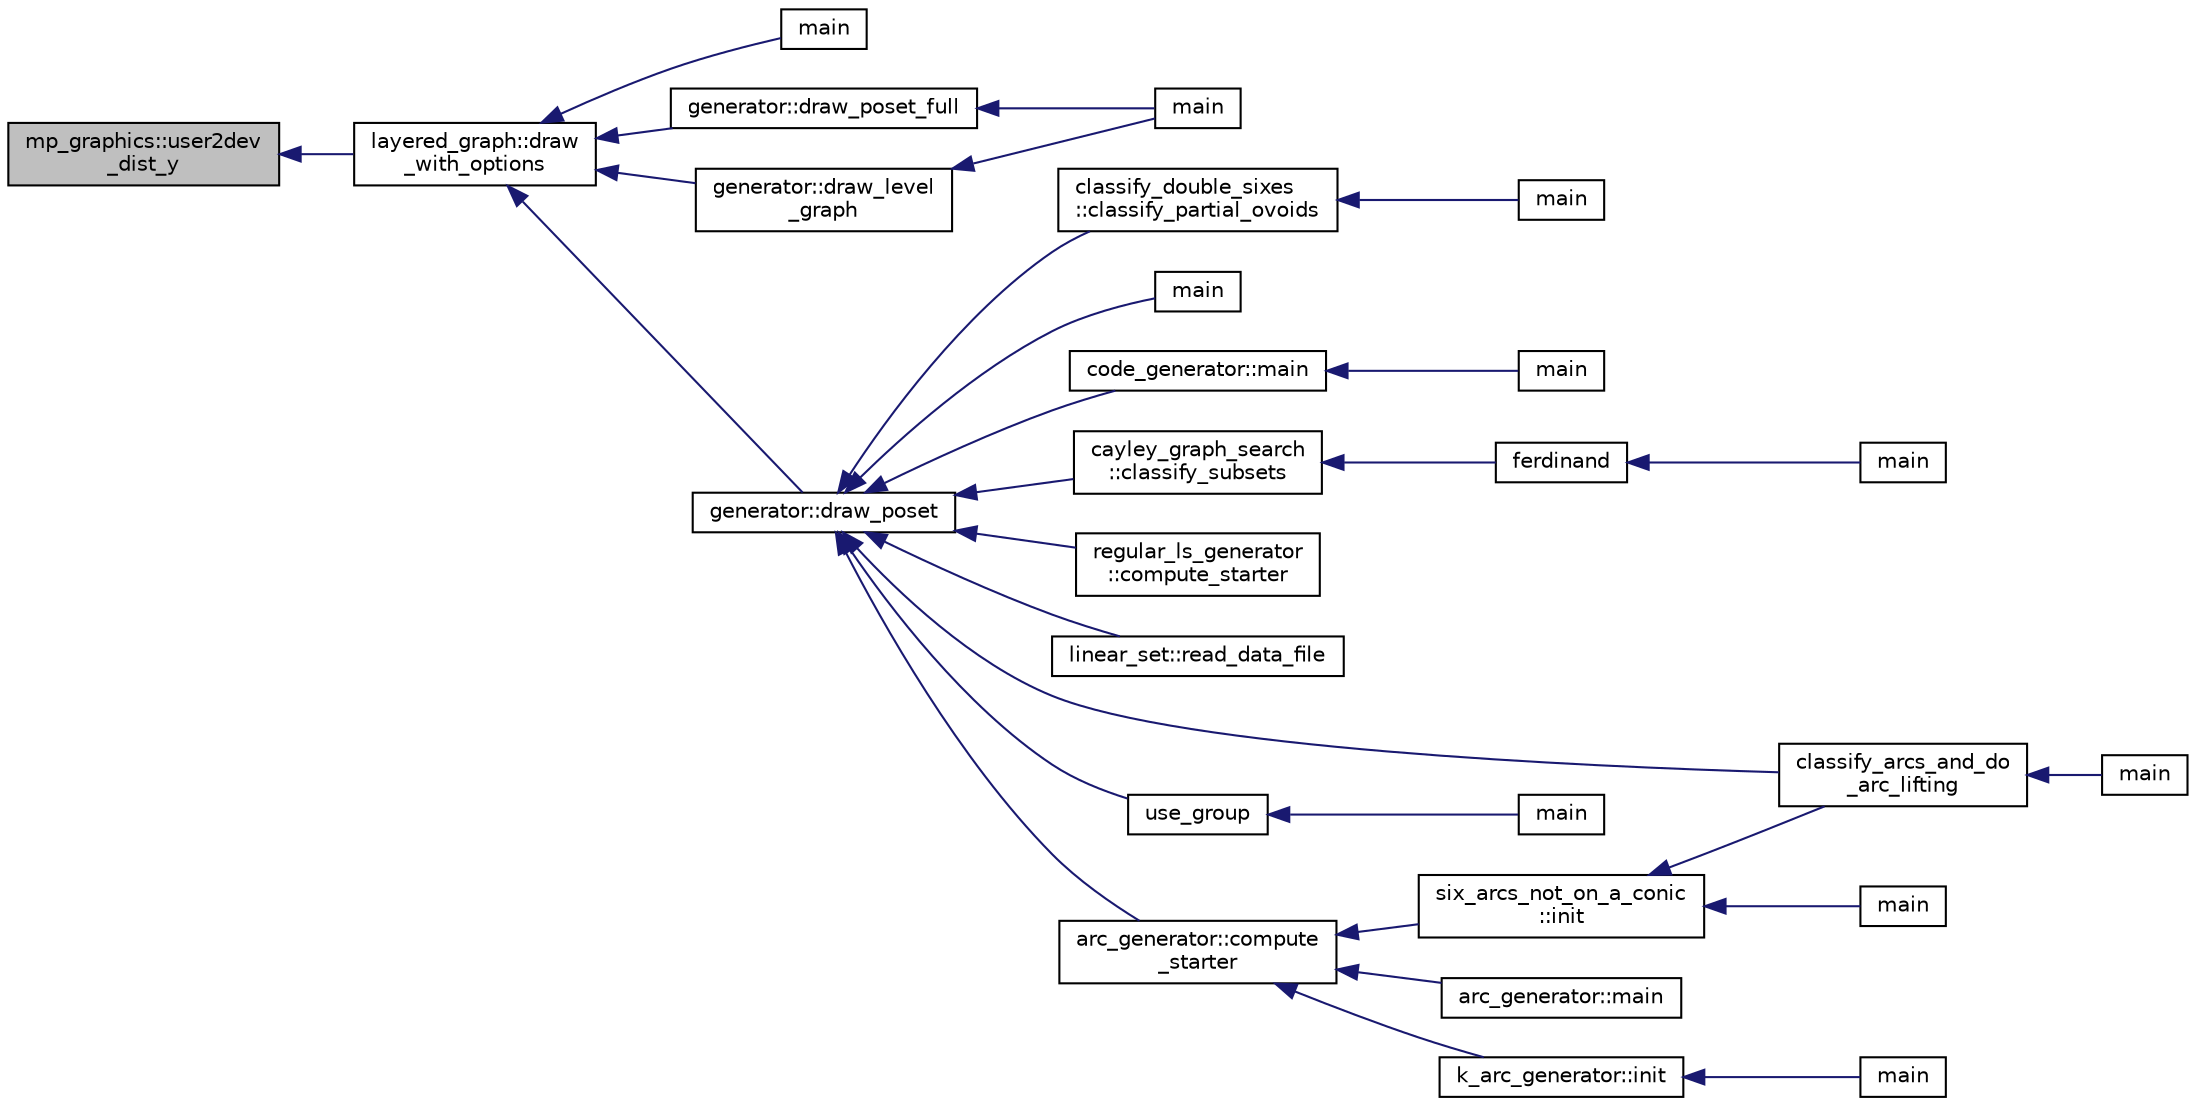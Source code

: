 digraph "mp_graphics::user2dev_dist_y"
{
  edge [fontname="Helvetica",fontsize="10",labelfontname="Helvetica",labelfontsize="10"];
  node [fontname="Helvetica",fontsize="10",shape=record];
  rankdir="LR";
  Node8407 [label="mp_graphics::user2dev\l_dist_y",height=0.2,width=0.4,color="black", fillcolor="grey75", style="filled", fontcolor="black"];
  Node8407 -> Node8408 [dir="back",color="midnightblue",fontsize="10",style="solid",fontname="Helvetica"];
  Node8408 [label="layered_graph::draw\l_with_options",height=0.2,width=0.4,color="black", fillcolor="white", style="filled",URL="$da/db1/classlayered__graph.html#a4c76e40c6cf5bfb2ab2df20c33e846bc"];
  Node8408 -> Node8409 [dir="back",color="midnightblue",fontsize="10",style="solid",fontname="Helvetica"];
  Node8409 [label="main",height=0.2,width=0.4,color="black", fillcolor="white", style="filled",URL="$da/d62/layered__graph__main_8_c.html#a217dbf8b442f20279ea00b898af96f52"];
  Node8408 -> Node8410 [dir="back",color="midnightblue",fontsize="10",style="solid",fontname="Helvetica"];
  Node8410 [label="generator::draw_poset_full",height=0.2,width=0.4,color="black", fillcolor="white", style="filled",URL="$d7/d73/classgenerator.html#a6f7f90e50993905db31342536ac59d8c"];
  Node8410 -> Node8411 [dir="back",color="midnightblue",fontsize="10",style="solid",fontname="Helvetica"];
  Node8411 [label="main",height=0.2,width=0.4,color="black", fillcolor="white", style="filled",URL="$de/d2d/graph_2graph_8_c.html#a217dbf8b442f20279ea00b898af96f52"];
  Node8408 -> Node8412 [dir="back",color="midnightblue",fontsize="10",style="solid",fontname="Helvetica"];
  Node8412 [label="generator::draw_poset",height=0.2,width=0.4,color="black", fillcolor="white", style="filled",URL="$d7/d73/classgenerator.html#aa4f99c75a86701ba85e514a294efdf3a"];
  Node8412 -> Node8413 [dir="back",color="midnightblue",fontsize="10",style="solid",fontname="Helvetica"];
  Node8413 [label="main",height=0.2,width=0.4,color="black", fillcolor="white", style="filled",URL="$d1/d5e/blt__main_8_c.html#a217dbf8b442f20279ea00b898af96f52"];
  Node8412 -> Node8414 [dir="back",color="midnightblue",fontsize="10",style="solid",fontname="Helvetica"];
  Node8414 [label="code_generator::main",height=0.2,width=0.4,color="black", fillcolor="white", style="filled",URL="$db/d37/classcode__generator.html#ab3cf3a306e4032c2b471ac95321c599f"];
  Node8414 -> Node8415 [dir="back",color="midnightblue",fontsize="10",style="solid",fontname="Helvetica"];
  Node8415 [label="main",height=0.2,width=0.4,color="black", fillcolor="white", style="filled",URL="$d4/d4f/codes_8_c.html#a217dbf8b442f20279ea00b898af96f52"];
  Node8412 -> Node8416 [dir="back",color="midnightblue",fontsize="10",style="solid",fontname="Helvetica"];
  Node8416 [label="cayley_graph_search\l::classify_subsets",height=0.2,width=0.4,color="black", fillcolor="white", style="filled",URL="$de/dae/classcayley__graph__search.html#a4cf8a90752e018a281481ac80ad52c4b"];
  Node8416 -> Node8417 [dir="back",color="midnightblue",fontsize="10",style="solid",fontname="Helvetica"];
  Node8417 [label="ferdinand",height=0.2,width=0.4,color="black", fillcolor="white", style="filled",URL="$da/df3/ferdinand_8_c.html#a322b57727d23cf5a0932f11c30ea18d9"];
  Node8417 -> Node8418 [dir="back",color="midnightblue",fontsize="10",style="solid",fontname="Helvetica"];
  Node8418 [label="main",height=0.2,width=0.4,color="black", fillcolor="white", style="filled",URL="$da/df3/ferdinand_8_c.html#a3c04138a5bfe5d72780bb7e82a18e627"];
  Node8412 -> Node8419 [dir="back",color="midnightblue",fontsize="10",style="solid",fontname="Helvetica"];
  Node8419 [label="regular_ls_generator\l::compute_starter",height=0.2,width=0.4,color="black", fillcolor="white", style="filled",URL="$d2/dd8/classregular__ls__generator.html#aa38907741058694a73194b02ceb4a53d"];
  Node8412 -> Node8420 [dir="back",color="midnightblue",fontsize="10",style="solid",fontname="Helvetica"];
  Node8420 [label="linear_set::read_data_file",height=0.2,width=0.4,color="black", fillcolor="white", style="filled",URL="$dd/d86/classlinear__set.html#a9a5cd28cc81be7ee41002b2e3114c2cb"];
  Node8412 -> Node8421 [dir="back",color="midnightblue",fontsize="10",style="solid",fontname="Helvetica"];
  Node8421 [label="classify_arcs_and_do\l_arc_lifting",height=0.2,width=0.4,color="black", fillcolor="white", style="filled",URL="$d6/dc3/arc__lifting__main_8_c.html#afdd7be16f16b8c71e9a72fe5f6a0b59c"];
  Node8421 -> Node8422 [dir="back",color="midnightblue",fontsize="10",style="solid",fontname="Helvetica"];
  Node8422 [label="main",height=0.2,width=0.4,color="black", fillcolor="white", style="filled",URL="$d6/dc3/arc__lifting__main_8_c.html#a217dbf8b442f20279ea00b898af96f52"];
  Node8412 -> Node8423 [dir="back",color="midnightblue",fontsize="10",style="solid",fontname="Helvetica"];
  Node8423 [label="use_group",height=0.2,width=0.4,color="black", fillcolor="white", style="filled",URL="$d9/d9f/all__cliques_8_c.html#aba62531e97173264c39afe2c7857af31"];
  Node8423 -> Node8424 [dir="back",color="midnightblue",fontsize="10",style="solid",fontname="Helvetica"];
  Node8424 [label="main",height=0.2,width=0.4,color="black", fillcolor="white", style="filled",URL="$d9/d9f/all__cliques_8_c.html#a3c04138a5bfe5d72780bb7e82a18e627"];
  Node8412 -> Node8425 [dir="back",color="midnightblue",fontsize="10",style="solid",fontname="Helvetica"];
  Node8425 [label="arc_generator::compute\l_starter",height=0.2,width=0.4,color="black", fillcolor="white", style="filled",URL="$d4/d21/classarc__generator.html#aad1dcec3a1c302e743d574bd1ac857d9"];
  Node8425 -> Node8426 [dir="back",color="midnightblue",fontsize="10",style="solid",fontname="Helvetica"];
  Node8426 [label="arc_generator::main",height=0.2,width=0.4,color="black", fillcolor="white", style="filled",URL="$d4/d21/classarc__generator.html#ad80140b51b165dad1fe6ab232be7829a"];
  Node8425 -> Node8427 [dir="back",color="midnightblue",fontsize="10",style="solid",fontname="Helvetica"];
  Node8427 [label="k_arc_generator::init",height=0.2,width=0.4,color="black", fillcolor="white", style="filled",URL="$d6/dd8/classk__arc__generator.html#a6036d9f52ede9f8ca681505626b5361d"];
  Node8427 -> Node8428 [dir="back",color="midnightblue",fontsize="10",style="solid",fontname="Helvetica"];
  Node8428 [label="main",height=0.2,width=0.4,color="black", fillcolor="white", style="filled",URL="$d6/d01/k__arc__generator__main_8_c.html#a217dbf8b442f20279ea00b898af96f52"];
  Node8425 -> Node8429 [dir="back",color="midnightblue",fontsize="10",style="solid",fontname="Helvetica"];
  Node8429 [label="six_arcs_not_on_a_conic\l::init",height=0.2,width=0.4,color="black", fillcolor="white", style="filled",URL="$d8/de6/classsix__arcs__not__on__a__conic.html#a7a4d5cf8a098488729934cfa8a70944a"];
  Node8429 -> Node8421 [dir="back",color="midnightblue",fontsize="10",style="solid",fontname="Helvetica"];
  Node8429 -> Node8430 [dir="back",color="midnightblue",fontsize="10",style="solid",fontname="Helvetica"];
  Node8430 [label="main",height=0.2,width=0.4,color="black", fillcolor="white", style="filled",URL="$d2/dfa/create__surface__main_8_c.html#a217dbf8b442f20279ea00b898af96f52"];
  Node8412 -> Node8431 [dir="back",color="midnightblue",fontsize="10",style="solid",fontname="Helvetica"];
  Node8431 [label="classify_double_sixes\l::classify_partial_ovoids",height=0.2,width=0.4,color="black", fillcolor="white", style="filled",URL="$dd/d23/classclassify__double__sixes.html#a2253fca143a0e8a3e39655eb05668ae9"];
  Node8431 -> Node8432 [dir="back",color="midnightblue",fontsize="10",style="solid",fontname="Helvetica"];
  Node8432 [label="main",height=0.2,width=0.4,color="black", fillcolor="white", style="filled",URL="$df/df8/surface__classify_8_c.html#a217dbf8b442f20279ea00b898af96f52"];
  Node8408 -> Node8433 [dir="back",color="midnightblue",fontsize="10",style="solid",fontname="Helvetica"];
  Node8433 [label="generator::draw_level\l_graph",height=0.2,width=0.4,color="black", fillcolor="white", style="filled",URL="$d7/d73/classgenerator.html#a6bbc7b7aafea55ff8e202efc43ab263c"];
  Node8433 -> Node8411 [dir="back",color="midnightblue",fontsize="10",style="solid",fontname="Helvetica"];
}
